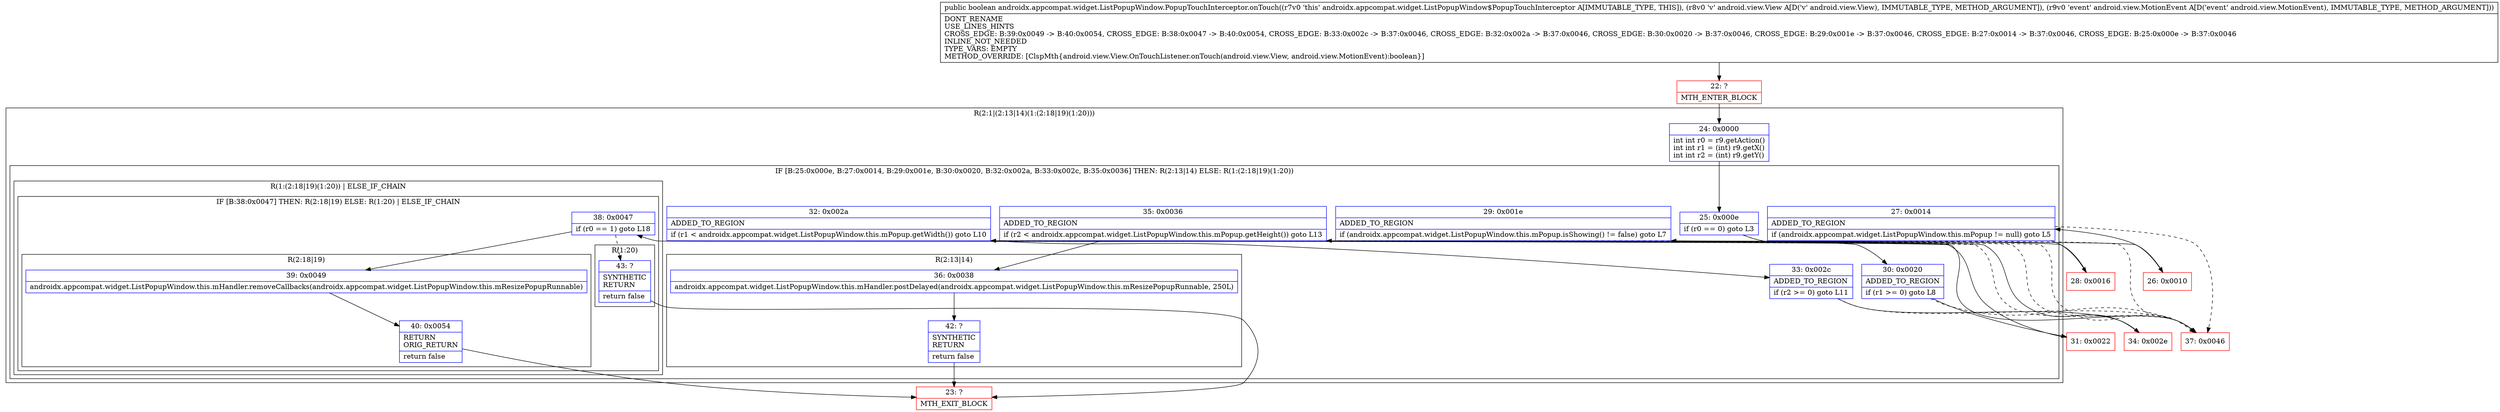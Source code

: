 digraph "CFG forandroidx.appcompat.widget.ListPopupWindow.PopupTouchInterceptor.onTouch(Landroid\/view\/View;Landroid\/view\/MotionEvent;)Z" {
subgraph cluster_Region_2063436350 {
label = "R(2:1|(2:13|14)(1:(2:18|19)(1:20)))";
node [shape=record,color=blue];
Node_24 [shape=record,label="{24\:\ 0x0000|int int r0 = r9.getAction()\lint int r1 = (int) r9.getX()\lint int r2 = (int) r9.getY()\l}"];
subgraph cluster_IfRegion_2052210939 {
label = "IF [B:25:0x000e, B:27:0x0014, B:29:0x001e, B:30:0x0020, B:32:0x002a, B:33:0x002c, B:35:0x0036] THEN: R(2:13|14) ELSE: R(1:(2:18|19)(1:20))";
node [shape=record,color=blue];
Node_25 [shape=record,label="{25\:\ 0x000e|if (r0 == 0) goto L3\l}"];
Node_27 [shape=record,label="{27\:\ 0x0014|ADDED_TO_REGION\l|if (androidx.appcompat.widget.ListPopupWindow.this.mPopup != null) goto L5\l}"];
Node_29 [shape=record,label="{29\:\ 0x001e|ADDED_TO_REGION\l|if (androidx.appcompat.widget.ListPopupWindow.this.mPopup.isShowing() != false) goto L7\l}"];
Node_30 [shape=record,label="{30\:\ 0x0020|ADDED_TO_REGION\l|if (r1 \>= 0) goto L8\l}"];
Node_32 [shape=record,label="{32\:\ 0x002a|ADDED_TO_REGION\l|if (r1 \< androidx.appcompat.widget.ListPopupWindow.this.mPopup.getWidth()) goto L10\l}"];
Node_33 [shape=record,label="{33\:\ 0x002c|ADDED_TO_REGION\l|if (r2 \>= 0) goto L11\l}"];
Node_35 [shape=record,label="{35\:\ 0x0036|ADDED_TO_REGION\l|if (r2 \< androidx.appcompat.widget.ListPopupWindow.this.mPopup.getHeight()) goto L13\l}"];
subgraph cluster_Region_1992096518 {
label = "R(2:13|14)";
node [shape=record,color=blue];
Node_36 [shape=record,label="{36\:\ 0x0038|androidx.appcompat.widget.ListPopupWindow.this.mHandler.postDelayed(androidx.appcompat.widget.ListPopupWindow.this.mResizePopupRunnable, 250L)\l}"];
Node_42 [shape=record,label="{42\:\ ?|SYNTHETIC\lRETURN\l|return false\l}"];
}
subgraph cluster_Region_339266653 {
label = "R(1:(2:18|19)(1:20)) | ELSE_IF_CHAIN\l";
node [shape=record,color=blue];
subgraph cluster_IfRegion_1280452790 {
label = "IF [B:38:0x0047] THEN: R(2:18|19) ELSE: R(1:20) | ELSE_IF_CHAIN\l";
node [shape=record,color=blue];
Node_38 [shape=record,label="{38\:\ 0x0047|if (r0 == 1) goto L18\l}"];
subgraph cluster_Region_1535180147 {
label = "R(2:18|19)";
node [shape=record,color=blue];
Node_39 [shape=record,label="{39\:\ 0x0049|androidx.appcompat.widget.ListPopupWindow.this.mHandler.removeCallbacks(androidx.appcompat.widget.ListPopupWindow.this.mResizePopupRunnable)\l}"];
Node_40 [shape=record,label="{40\:\ 0x0054|RETURN\lORIG_RETURN\l|return false\l}"];
}
subgraph cluster_Region_1729930781 {
label = "R(1:20)";
node [shape=record,color=blue];
Node_43 [shape=record,label="{43\:\ ?|SYNTHETIC\lRETURN\l|return false\l}"];
}
}
}
}
}
Node_22 [shape=record,color=red,label="{22\:\ ?|MTH_ENTER_BLOCK\l}"];
Node_26 [shape=record,color=red,label="{26\:\ 0x0010}"];
Node_28 [shape=record,color=red,label="{28\:\ 0x0016}"];
Node_31 [shape=record,color=red,label="{31\:\ 0x0022}"];
Node_34 [shape=record,color=red,label="{34\:\ 0x002e}"];
Node_23 [shape=record,color=red,label="{23\:\ ?|MTH_EXIT_BLOCK\l}"];
Node_37 [shape=record,color=red,label="{37\:\ 0x0046}"];
MethodNode[shape=record,label="{public boolean androidx.appcompat.widget.ListPopupWindow.PopupTouchInterceptor.onTouch((r7v0 'this' androidx.appcompat.widget.ListPopupWindow$PopupTouchInterceptor A[IMMUTABLE_TYPE, THIS]), (r8v0 'v' android.view.View A[D('v' android.view.View), IMMUTABLE_TYPE, METHOD_ARGUMENT]), (r9v0 'event' android.view.MotionEvent A[D('event' android.view.MotionEvent), IMMUTABLE_TYPE, METHOD_ARGUMENT]))  | DONT_RENAME\lUSE_LINES_HINTS\lCROSS_EDGE: B:39:0x0049 \-\> B:40:0x0054, CROSS_EDGE: B:38:0x0047 \-\> B:40:0x0054, CROSS_EDGE: B:33:0x002c \-\> B:37:0x0046, CROSS_EDGE: B:32:0x002a \-\> B:37:0x0046, CROSS_EDGE: B:30:0x0020 \-\> B:37:0x0046, CROSS_EDGE: B:29:0x001e \-\> B:37:0x0046, CROSS_EDGE: B:27:0x0014 \-\> B:37:0x0046, CROSS_EDGE: B:25:0x000e \-\> B:37:0x0046\lINLINE_NOT_NEEDED\lTYPE_VARS: EMPTY\lMETHOD_OVERRIDE: [ClspMth\{android.view.View.OnTouchListener.onTouch(android.view.View, android.view.MotionEvent):boolean\}]\l}"];
MethodNode -> Node_22;Node_24 -> Node_25;
Node_25 -> Node_26;
Node_25 -> Node_37[style=dashed];
Node_27 -> Node_28;
Node_27 -> Node_37[style=dashed];
Node_29 -> Node_30;
Node_29 -> Node_37[style=dashed];
Node_30 -> Node_31;
Node_30 -> Node_37[style=dashed];
Node_32 -> Node_33;
Node_32 -> Node_37[style=dashed];
Node_33 -> Node_34;
Node_33 -> Node_37[style=dashed];
Node_35 -> Node_36;
Node_35 -> Node_37[style=dashed];
Node_36 -> Node_42;
Node_42 -> Node_23;
Node_38 -> Node_39;
Node_38 -> Node_43[style=dashed];
Node_39 -> Node_40;
Node_40 -> Node_23;
Node_43 -> Node_23;
Node_22 -> Node_24;
Node_26 -> Node_27;
Node_28 -> Node_29;
Node_31 -> Node_32;
Node_34 -> Node_35;
Node_37 -> Node_38;
}

